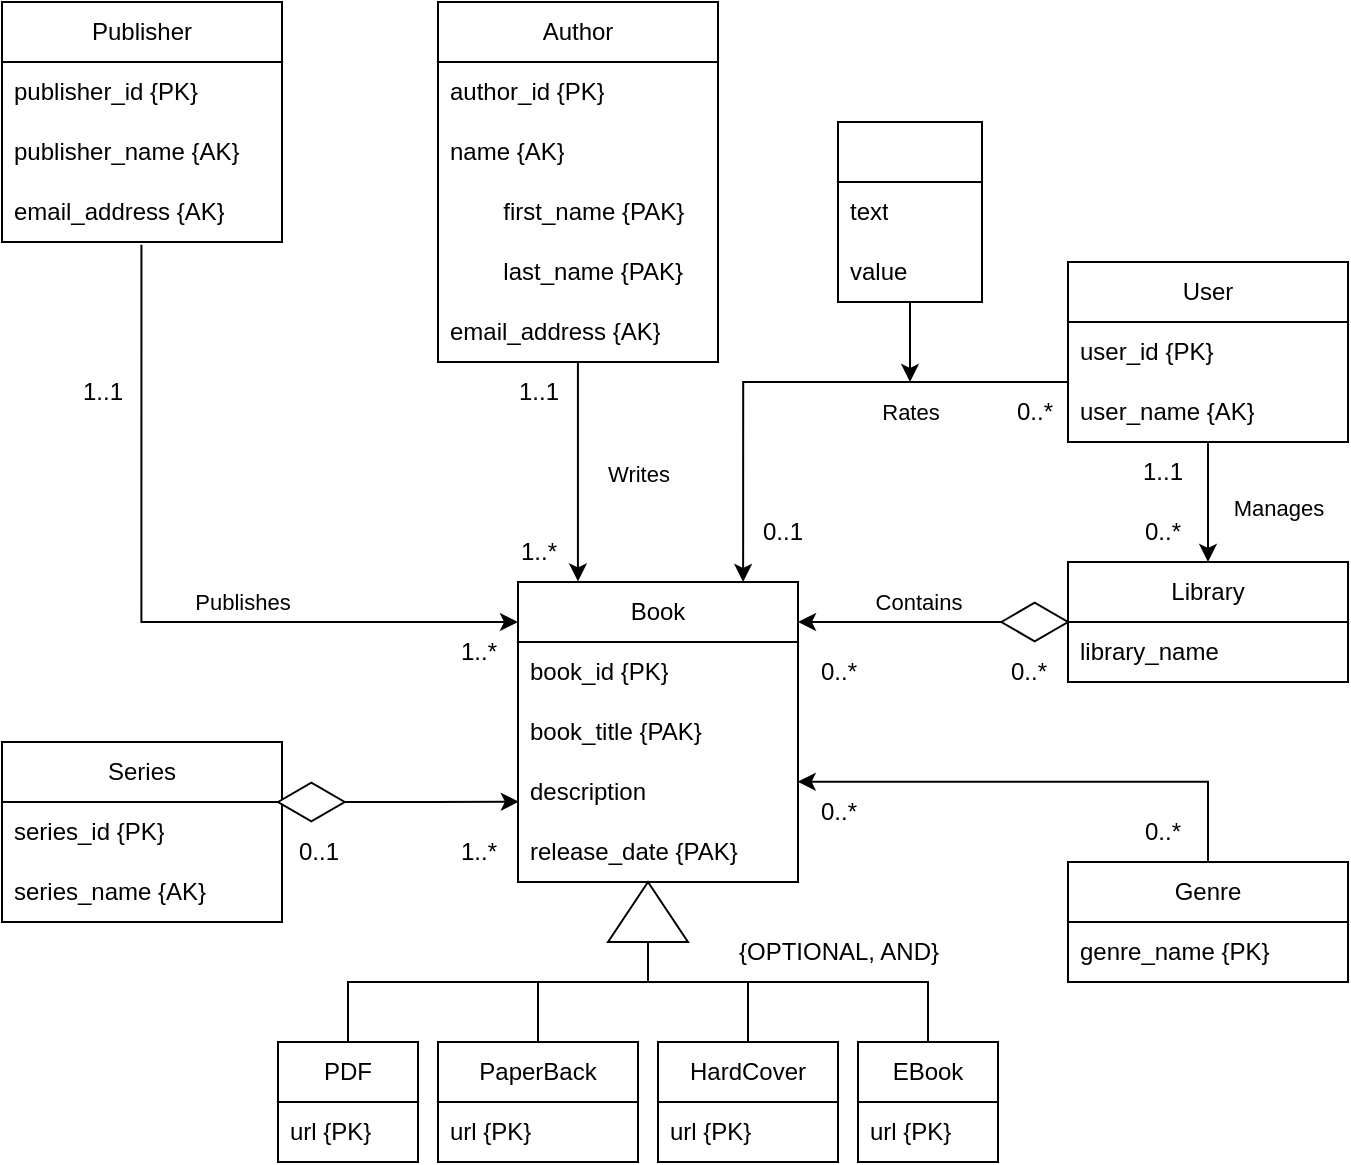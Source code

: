 <mxfile version="24.7.17">
  <diagram name="Page-1" id="opDDv9DNqInuCAKxjelx">
    <mxGraphModel dx="1728" dy="1004" grid="1" gridSize="10" guides="1" tooltips="1" connect="1" arrows="1" fold="1" page="1" pageScale="1" pageWidth="850" pageHeight="1100" math="0" shadow="0">
      <root>
        <mxCell id="0" />
        <mxCell id="1" parent="0" />
        <mxCell id="0ifpU9-hPzFAyu_cQy-y-29" style="edgeStyle=orthogonalEdgeStyle;rounded=0;orthogonalLoop=1;jettySize=auto;html=1;entryX=0.5;entryY=0;entryDx=0;entryDy=0;" edge="1" parent="1" source="0ifpU9-hPzFAyu_cQy-y-1" target="0ifpU9-hPzFAyu_cQy-y-8">
          <mxGeometry relative="1" as="geometry" />
        </mxCell>
        <mxCell id="0ifpU9-hPzFAyu_cQy-y-30" value="Manages" style="edgeLabel;html=1;align=center;verticalAlign=middle;resizable=0;points=[];" vertex="1" connectable="0" parent="0ifpU9-hPzFAyu_cQy-y-29">
          <mxGeometry x="-0.186" y="1" relative="1" as="geometry">
            <mxPoint x="34" y="8" as="offset" />
          </mxGeometry>
        </mxCell>
        <mxCell id="0ifpU9-hPzFAyu_cQy-y-1" value="User" style="swimlane;fontStyle=0;childLayout=stackLayout;horizontal=1;startSize=30;horizontalStack=0;resizeParent=1;resizeParentMax=0;resizeLast=0;collapsible=1;marginBottom=0;whiteSpace=wrap;html=1;" vertex="1" parent="1">
          <mxGeometry x="613" y="330" width="140" height="90" as="geometry" />
        </mxCell>
        <mxCell id="0ifpU9-hPzFAyu_cQy-y-2" value="user_id {PK}" style="text;strokeColor=none;fillColor=none;align=left;verticalAlign=middle;spacingLeft=4;spacingRight=4;overflow=hidden;points=[[0,0.5],[1,0.5]];portConstraint=eastwest;rotatable=0;whiteSpace=wrap;html=1;" vertex="1" parent="0ifpU9-hPzFAyu_cQy-y-1">
          <mxGeometry y="30" width="140" height="30" as="geometry" />
        </mxCell>
        <mxCell id="0ifpU9-hPzFAyu_cQy-y-7" value="user_name {AK}" style="text;strokeColor=none;fillColor=none;align=left;verticalAlign=middle;spacingLeft=4;spacingRight=4;overflow=hidden;points=[[0,0.5],[1,0.5]];portConstraint=eastwest;rotatable=0;whiteSpace=wrap;html=1;" vertex="1" parent="0ifpU9-hPzFAyu_cQy-y-1">
          <mxGeometry y="60" width="140" height="30" as="geometry" />
        </mxCell>
        <mxCell id="0ifpU9-hPzFAyu_cQy-y-8" value="Library" style="swimlane;fontStyle=0;childLayout=stackLayout;horizontal=1;startSize=30;horizontalStack=0;resizeParent=1;resizeParentMax=0;resizeLast=0;collapsible=1;marginBottom=0;whiteSpace=wrap;html=1;" vertex="1" parent="1">
          <mxGeometry x="613" y="480" width="140" height="60" as="geometry" />
        </mxCell>
        <mxCell id="0ifpU9-hPzFAyu_cQy-y-9" value="library_name&amp;nbsp;" style="text;strokeColor=none;fillColor=none;align=left;verticalAlign=middle;spacingLeft=4;spacingRight=4;overflow=hidden;points=[[0,0.5],[1,0.5]];portConstraint=eastwest;rotatable=0;whiteSpace=wrap;html=1;" vertex="1" parent="0ifpU9-hPzFAyu_cQy-y-8">
          <mxGeometry y="30" width="140" height="30" as="geometry" />
        </mxCell>
        <mxCell id="0ifpU9-hPzFAyu_cQy-y-11" value="Book" style="swimlane;fontStyle=0;childLayout=stackLayout;horizontal=1;startSize=30;horizontalStack=0;resizeParent=1;resizeParentMax=0;resizeLast=0;collapsible=1;marginBottom=0;whiteSpace=wrap;html=1;" vertex="1" parent="1">
          <mxGeometry x="338" y="490" width="140" height="150" as="geometry" />
        </mxCell>
        <mxCell id="0ifpU9-hPzFAyu_cQy-y-12" value="&lt;span style=&quot;text-align: center; text-wrap: nowrap;&quot;&gt;book_id {PK}&lt;/span&gt;" style="text;strokeColor=none;fillColor=none;align=left;verticalAlign=middle;spacingLeft=4;spacingRight=4;overflow=hidden;points=[[0,0.5],[1,0.5]];portConstraint=eastwest;rotatable=0;whiteSpace=wrap;html=1;" vertex="1" parent="0ifpU9-hPzFAyu_cQy-y-11">
          <mxGeometry y="30" width="140" height="30" as="geometry" />
        </mxCell>
        <mxCell id="0ifpU9-hPzFAyu_cQy-y-13" value="book_title {PAK}" style="text;strokeColor=none;fillColor=none;align=left;verticalAlign=middle;spacingLeft=4;spacingRight=4;overflow=hidden;points=[[0,0.5],[1,0.5]];portConstraint=eastwest;rotatable=0;whiteSpace=wrap;html=1;" vertex="1" parent="0ifpU9-hPzFAyu_cQy-y-11">
          <mxGeometry y="60" width="140" height="30" as="geometry" />
        </mxCell>
        <mxCell id="0ifpU9-hPzFAyu_cQy-y-64" value="description" style="text;strokeColor=none;fillColor=none;align=left;verticalAlign=middle;spacingLeft=4;spacingRight=4;overflow=hidden;points=[[0,0.5],[1,0.5]];portConstraint=eastwest;rotatable=0;whiteSpace=wrap;html=1;" vertex="1" parent="0ifpU9-hPzFAyu_cQy-y-11">
          <mxGeometry y="90" width="140" height="30" as="geometry" />
        </mxCell>
        <mxCell id="0ifpU9-hPzFAyu_cQy-y-78" value="release_date {PAK}" style="text;strokeColor=none;fillColor=none;align=left;verticalAlign=middle;spacingLeft=4;spacingRight=4;overflow=hidden;points=[[0,0.5],[1,0.5]];portConstraint=eastwest;rotatable=0;whiteSpace=wrap;html=1;" vertex="1" parent="0ifpU9-hPzFAyu_cQy-y-11">
          <mxGeometry y="120" width="140" height="30" as="geometry" />
        </mxCell>
        <mxCell id="0ifpU9-hPzFAyu_cQy-y-18" value="PDF" style="swimlane;fontStyle=0;childLayout=stackLayout;horizontal=1;startSize=30;horizontalStack=0;resizeParent=1;resizeParentMax=0;resizeLast=0;collapsible=1;marginBottom=0;whiteSpace=wrap;html=1;" vertex="1" parent="1">
          <mxGeometry x="218" y="720" width="70" height="60" as="geometry" />
        </mxCell>
        <mxCell id="0ifpU9-hPzFAyu_cQy-y-19" value="&lt;span style=&quot;text-align: center; text-wrap: nowrap;&quot;&gt;url {PK}&lt;/span&gt;" style="text;strokeColor=none;fillColor=none;align=left;verticalAlign=middle;spacingLeft=4;spacingRight=4;overflow=hidden;points=[[0,0.5],[1,0.5]];portConstraint=eastwest;rotatable=0;whiteSpace=wrap;html=1;" vertex="1" parent="0ifpU9-hPzFAyu_cQy-y-18">
          <mxGeometry y="30" width="70" height="30" as="geometry" />
        </mxCell>
        <mxCell id="0ifpU9-hPzFAyu_cQy-y-55" style="edgeStyle=orthogonalEdgeStyle;rounded=0;orthogonalLoop=1;jettySize=auto;html=1;" edge="1" parent="1" source="0ifpU9-hPzFAyu_cQy-y-28">
          <mxGeometry relative="1" as="geometry">
            <mxPoint x="478" y="510" as="targetPoint" />
            <Array as="points">
              <mxPoint x="478" y="510" />
            </Array>
          </mxGeometry>
        </mxCell>
        <mxCell id="0ifpU9-hPzFAyu_cQy-y-56" value="Contains" style="edgeLabel;html=1;align=center;verticalAlign=middle;resizable=0;points=[];" vertex="1" connectable="0" parent="0ifpU9-hPzFAyu_cQy-y-55">
          <mxGeometry x="-0.493" relative="1" as="geometry">
            <mxPoint x="-16" y="-10" as="offset" />
          </mxGeometry>
        </mxCell>
        <mxCell id="0ifpU9-hPzFAyu_cQy-y-28" value="" style="html=1;whiteSpace=wrap;aspect=fixed;shape=isoRectangle;" vertex="1" parent="1">
          <mxGeometry x="579.66" y="500" width="33.34" height="20" as="geometry" />
        </mxCell>
        <mxCell id="0ifpU9-hPzFAyu_cQy-y-31" value="Author" style="swimlane;fontStyle=0;childLayout=stackLayout;horizontal=1;startSize=30;horizontalStack=0;resizeParent=1;resizeParentMax=0;resizeLast=0;collapsible=1;marginBottom=0;whiteSpace=wrap;html=1;" vertex="1" parent="1">
          <mxGeometry x="298" y="200" width="140" height="180" as="geometry" />
        </mxCell>
        <mxCell id="0ifpU9-hPzFAyu_cQy-y-32" value="&lt;span style=&quot;text-align: center; text-wrap: nowrap;&quot;&gt;author_id {PK}&lt;/span&gt;" style="text;strokeColor=none;fillColor=none;align=left;verticalAlign=middle;spacingLeft=4;spacingRight=4;overflow=hidden;points=[[0,0.5],[1,0.5]];portConstraint=eastwest;rotatable=0;whiteSpace=wrap;html=1;" vertex="1" parent="0ifpU9-hPzFAyu_cQy-y-31">
          <mxGeometry y="30" width="140" height="30" as="geometry" />
        </mxCell>
        <mxCell id="0ifpU9-hPzFAyu_cQy-y-33" value="name {AK}" style="text;strokeColor=none;fillColor=none;align=left;verticalAlign=middle;spacingLeft=4;spacingRight=4;overflow=hidden;points=[[0,0.5],[1,0.5]];portConstraint=eastwest;rotatable=0;whiteSpace=wrap;html=1;" vertex="1" parent="0ifpU9-hPzFAyu_cQy-y-31">
          <mxGeometry y="60" width="140" height="30" as="geometry" />
        </mxCell>
        <mxCell id="0ifpU9-hPzFAyu_cQy-y-37" value="&lt;span style=&quot;white-space: pre;&quot;&gt;&#x9;&lt;/span&gt;first_name {PAK}" style="text;strokeColor=none;fillColor=none;align=left;verticalAlign=middle;spacingLeft=4;spacingRight=4;overflow=hidden;points=[[0,0.5],[1,0.5]];portConstraint=eastwest;rotatable=0;whiteSpace=wrap;html=1;" vertex="1" parent="0ifpU9-hPzFAyu_cQy-y-31">
          <mxGeometry y="90" width="140" height="30" as="geometry" />
        </mxCell>
        <mxCell id="0ifpU9-hPzFAyu_cQy-y-38" value="&lt;span style=&quot;white-space: pre;&quot;&gt;&#x9;&lt;/span&gt;last_name {PAK}" style="text;strokeColor=none;fillColor=none;align=left;verticalAlign=middle;spacingLeft=4;spacingRight=4;overflow=hidden;points=[[0,0.5],[1,0.5]];portConstraint=eastwest;rotatable=0;whiteSpace=wrap;html=1;" vertex="1" parent="0ifpU9-hPzFAyu_cQy-y-31">
          <mxGeometry y="120" width="140" height="30" as="geometry" />
        </mxCell>
        <mxCell id="0ifpU9-hPzFAyu_cQy-y-36" value="email_address {AK}" style="text;strokeColor=none;fillColor=none;align=left;verticalAlign=middle;spacingLeft=4;spacingRight=4;overflow=hidden;points=[[0,0.5],[1,0.5]];portConstraint=eastwest;rotatable=0;whiteSpace=wrap;html=1;" vertex="1" parent="0ifpU9-hPzFAyu_cQy-y-31">
          <mxGeometry y="150" width="140" height="30" as="geometry" />
        </mxCell>
        <mxCell id="0ifpU9-hPzFAyu_cQy-y-43" style="edgeStyle=orthogonalEdgeStyle;rounded=0;orthogonalLoop=1;jettySize=auto;html=1;entryX=0.214;entryY=-0.002;entryDx=0;entryDy=0;entryPerimeter=0;" edge="1" parent="1" source="0ifpU9-hPzFAyu_cQy-y-31" target="0ifpU9-hPzFAyu_cQy-y-11">
          <mxGeometry relative="1" as="geometry" />
        </mxCell>
        <mxCell id="0ifpU9-hPzFAyu_cQy-y-44" value="Writes" style="edgeLabel;html=1;align=center;verticalAlign=middle;resizable=0;points=[];" vertex="1" connectable="0" parent="0ifpU9-hPzFAyu_cQy-y-43">
          <mxGeometry x="0.077" y="3" relative="1" as="geometry">
            <mxPoint x="27" y="-3" as="offset" />
          </mxGeometry>
        </mxCell>
        <mxCell id="0ifpU9-hPzFAyu_cQy-y-47" style="edgeStyle=orthogonalEdgeStyle;rounded=0;orthogonalLoop=1;jettySize=auto;html=1;entryX=0.5;entryY=0;entryDx=0;entryDy=0;endArrow=none;endFill=0;" edge="1" parent="1" source="0ifpU9-hPzFAyu_cQy-y-45" target="0ifpU9-hPzFAyu_cQy-y-18">
          <mxGeometry relative="1" as="geometry">
            <Array as="points">
              <mxPoint x="403" y="690" />
              <mxPoint x="253" y="690" />
            </Array>
          </mxGeometry>
        </mxCell>
        <mxCell id="0ifpU9-hPzFAyu_cQy-y-45" value="" style="triangle;whiteSpace=wrap;html=1;direction=north;" vertex="1" parent="1">
          <mxGeometry x="383" y="640" width="40" height="30" as="geometry" />
        </mxCell>
        <mxCell id="0ifpU9-hPzFAyu_cQy-y-48" value="{OPTIONAL, AND}" style="text;html=1;align=center;verticalAlign=middle;resizable=0;points=[];autosize=1;strokeColor=none;fillColor=none;" vertex="1" parent="1">
          <mxGeometry x="438" y="660" width="120" height="30" as="geometry" />
        </mxCell>
        <mxCell id="0ifpU9-hPzFAyu_cQy-y-49" style="edgeStyle=orthogonalEdgeStyle;rounded=0;orthogonalLoop=1;jettySize=auto;html=1;entryX=0.804;entryY=0;entryDx=0;entryDy=0;entryPerimeter=0;" edge="1" parent="1" source="0ifpU9-hPzFAyu_cQy-y-1" target="0ifpU9-hPzFAyu_cQy-y-11">
          <mxGeometry relative="1" as="geometry">
            <Array as="points">
              <mxPoint x="451" y="390" />
            </Array>
          </mxGeometry>
        </mxCell>
        <mxCell id="0ifpU9-hPzFAyu_cQy-y-50" value="Rates" style="edgeLabel;html=1;align=center;verticalAlign=middle;resizable=0;points=[];" vertex="1" connectable="0" parent="0ifpU9-hPzFAyu_cQy-y-49">
          <mxGeometry x="-0.57" y="1" relative="1" as="geometry">
            <mxPoint x="-23" y="14" as="offset" />
          </mxGeometry>
        </mxCell>
        <mxCell id="0ifpU9-hPzFAyu_cQy-y-51" value="Genre" style="swimlane;fontStyle=0;childLayout=stackLayout;horizontal=1;startSize=30;horizontalStack=0;resizeParent=1;resizeParentMax=0;resizeLast=0;collapsible=1;marginBottom=0;whiteSpace=wrap;html=1;" vertex="1" parent="1">
          <mxGeometry x="613" y="630" width="140" height="60" as="geometry" />
        </mxCell>
        <mxCell id="0ifpU9-hPzFAyu_cQy-y-52" value="genre_name {PK}" style="text;strokeColor=none;fillColor=none;align=left;verticalAlign=middle;spacingLeft=4;spacingRight=4;overflow=hidden;points=[[0,0.5],[1,0.5]];portConstraint=eastwest;rotatable=0;whiteSpace=wrap;html=1;" vertex="1" parent="0ifpU9-hPzFAyu_cQy-y-51">
          <mxGeometry y="30" width="140" height="30" as="geometry" />
        </mxCell>
        <mxCell id="0ifpU9-hPzFAyu_cQy-y-57" value="Series" style="swimlane;fontStyle=0;childLayout=stackLayout;horizontal=1;startSize=30;horizontalStack=0;resizeParent=1;resizeParentMax=0;resizeLast=0;collapsible=1;marginBottom=0;whiteSpace=wrap;html=1;" vertex="1" parent="1">
          <mxGeometry x="80" y="570" width="140" height="90" as="geometry" />
        </mxCell>
        <mxCell id="0ifpU9-hPzFAyu_cQy-y-58" value="&lt;span style=&quot;text-align: center; text-wrap: nowrap;&quot;&gt;series_id {PK}&lt;/span&gt;" style="text;strokeColor=none;fillColor=none;align=left;verticalAlign=middle;spacingLeft=4;spacingRight=4;overflow=hidden;points=[[0,0.5],[1,0.5]];portConstraint=eastwest;rotatable=0;whiteSpace=wrap;html=1;" vertex="1" parent="0ifpU9-hPzFAyu_cQy-y-57">
          <mxGeometry y="30" width="140" height="30" as="geometry" />
        </mxCell>
        <mxCell id="0ifpU9-hPzFAyu_cQy-y-59" value="series_name {AK}" style="text;strokeColor=none;fillColor=none;align=left;verticalAlign=middle;spacingLeft=4;spacingRight=4;overflow=hidden;points=[[0,0.5],[1,0.5]];portConstraint=eastwest;rotatable=0;whiteSpace=wrap;html=1;" vertex="1" parent="0ifpU9-hPzFAyu_cQy-y-57">
          <mxGeometry y="60" width="140" height="30" as="geometry" />
        </mxCell>
        <mxCell id="0ifpU9-hPzFAyu_cQy-y-76" style="edgeStyle=orthogonalEdgeStyle;rounded=0;orthogonalLoop=1;jettySize=auto;html=1;entryX=0;entryY=0.5;entryDx=0;entryDy=0;endArrow=none;endFill=0;" edge="1" parent="1" source="0ifpU9-hPzFAyu_cQy-y-67" target="0ifpU9-hPzFAyu_cQy-y-45">
          <mxGeometry relative="1" as="geometry">
            <Array as="points">
              <mxPoint x="348" y="690" />
              <mxPoint x="403" y="690" />
            </Array>
          </mxGeometry>
        </mxCell>
        <mxCell id="0ifpU9-hPzFAyu_cQy-y-67" value="PaperBack" style="swimlane;fontStyle=0;childLayout=stackLayout;horizontal=1;startSize=30;horizontalStack=0;resizeParent=1;resizeParentMax=0;resizeLast=0;collapsible=1;marginBottom=0;whiteSpace=wrap;html=1;" vertex="1" parent="1">
          <mxGeometry x="298" y="720" width="100" height="60" as="geometry" />
        </mxCell>
        <mxCell id="0ifpU9-hPzFAyu_cQy-y-68" value="&lt;span style=&quot;text-align: center; text-wrap: nowrap;&quot;&gt;url {PK}&lt;/span&gt;" style="text;strokeColor=none;fillColor=none;align=left;verticalAlign=middle;spacingLeft=4;spacingRight=4;overflow=hidden;points=[[0,0.5],[1,0.5]];portConstraint=eastwest;rotatable=0;whiteSpace=wrap;html=1;" vertex="1" parent="0ifpU9-hPzFAyu_cQy-y-67">
          <mxGeometry y="30" width="100" height="30" as="geometry" />
        </mxCell>
        <mxCell id="0ifpU9-hPzFAyu_cQy-y-74" style="edgeStyle=orthogonalEdgeStyle;rounded=0;orthogonalLoop=1;jettySize=auto;html=1;entryX=0;entryY=0.5;entryDx=0;entryDy=0;endArrow=none;endFill=0;" edge="1" parent="1" source="0ifpU9-hPzFAyu_cQy-y-69" target="0ifpU9-hPzFAyu_cQy-y-45">
          <mxGeometry relative="1" as="geometry">
            <Array as="points">
              <mxPoint x="453" y="690" />
              <mxPoint x="403" y="690" />
            </Array>
          </mxGeometry>
        </mxCell>
        <mxCell id="0ifpU9-hPzFAyu_cQy-y-69" value="HardCover" style="swimlane;fontStyle=0;childLayout=stackLayout;horizontal=1;startSize=30;horizontalStack=0;resizeParent=1;resizeParentMax=0;resizeLast=0;collapsible=1;marginBottom=0;whiteSpace=wrap;html=1;" vertex="1" parent="1">
          <mxGeometry x="408" y="720" width="90" height="60" as="geometry" />
        </mxCell>
        <mxCell id="0ifpU9-hPzFAyu_cQy-y-70" value="&lt;span style=&quot;text-align: center; text-wrap: nowrap;&quot;&gt;url {PK}&lt;/span&gt;" style="text;strokeColor=none;fillColor=none;align=left;verticalAlign=middle;spacingLeft=4;spacingRight=4;overflow=hidden;points=[[0,0.5],[1,0.5]];portConstraint=eastwest;rotatable=0;whiteSpace=wrap;html=1;" vertex="1" parent="0ifpU9-hPzFAyu_cQy-y-69">
          <mxGeometry y="30" width="90" height="30" as="geometry" />
        </mxCell>
        <mxCell id="0ifpU9-hPzFAyu_cQy-y-75" style="edgeStyle=orthogonalEdgeStyle;rounded=0;orthogonalLoop=1;jettySize=auto;html=1;entryX=0;entryY=0.5;entryDx=0;entryDy=0;endArrow=none;endFill=0;" edge="1" parent="1" source="0ifpU9-hPzFAyu_cQy-y-71" target="0ifpU9-hPzFAyu_cQy-y-45">
          <mxGeometry relative="1" as="geometry">
            <Array as="points">
              <mxPoint x="543" y="690" />
              <mxPoint x="403" y="690" />
            </Array>
          </mxGeometry>
        </mxCell>
        <mxCell id="0ifpU9-hPzFAyu_cQy-y-71" value="EBook" style="swimlane;fontStyle=0;childLayout=stackLayout;horizontal=1;startSize=30;horizontalStack=0;resizeParent=1;resizeParentMax=0;resizeLast=0;collapsible=1;marginBottom=0;whiteSpace=wrap;html=1;" vertex="1" parent="1">
          <mxGeometry x="508" y="720" width="70" height="60" as="geometry" />
        </mxCell>
        <mxCell id="0ifpU9-hPzFAyu_cQy-y-72" value="&lt;span style=&quot;text-align: center; text-wrap: nowrap;&quot;&gt;url {PK}&lt;/span&gt;" style="text;strokeColor=none;fillColor=none;align=left;verticalAlign=middle;spacingLeft=4;spacingRight=4;overflow=hidden;points=[[0,0.5],[1,0.5]];portConstraint=eastwest;rotatable=0;whiteSpace=wrap;html=1;" vertex="1" parent="0ifpU9-hPzFAyu_cQy-y-71">
          <mxGeometry y="30" width="70" height="30" as="geometry" />
        </mxCell>
        <mxCell id="0ifpU9-hPzFAyu_cQy-y-77" value="" style="html=1;whiteSpace=wrap;aspect=fixed;shape=isoRectangle;" vertex="1" parent="1">
          <mxGeometry x="218.0" y="590" width="33.34" height="20" as="geometry" />
        </mxCell>
        <mxCell id="0ifpU9-hPzFAyu_cQy-y-85" style="edgeStyle=orthogonalEdgeStyle;rounded=0;orthogonalLoop=1;jettySize=auto;html=1;" edge="1" parent="1" source="0ifpU9-hPzFAyu_cQy-y-81">
          <mxGeometry relative="1" as="geometry">
            <mxPoint x="534" y="390" as="targetPoint" />
          </mxGeometry>
        </mxCell>
        <mxCell id="0ifpU9-hPzFAyu_cQy-y-81" value="" style="swimlane;fontStyle=0;childLayout=stackLayout;horizontal=1;startSize=30;horizontalStack=0;resizeParent=1;resizeParentMax=0;resizeLast=0;collapsible=1;marginBottom=0;whiteSpace=wrap;html=1;" vertex="1" parent="1">
          <mxGeometry x="498" y="260" width="72" height="90" as="geometry" />
        </mxCell>
        <mxCell id="0ifpU9-hPzFAyu_cQy-y-82" value="text" style="text;strokeColor=none;fillColor=none;align=left;verticalAlign=middle;spacingLeft=4;spacingRight=4;overflow=hidden;points=[[0,0.5],[1,0.5]];portConstraint=eastwest;rotatable=0;whiteSpace=wrap;html=1;" vertex="1" parent="0ifpU9-hPzFAyu_cQy-y-81">
          <mxGeometry y="30" width="72" height="30" as="geometry" />
        </mxCell>
        <mxCell id="0ifpU9-hPzFAyu_cQy-y-83" value="value" style="text;strokeColor=none;fillColor=none;align=left;verticalAlign=middle;spacingLeft=4;spacingRight=4;overflow=hidden;points=[[0,0.5],[1,0.5]];portConstraint=eastwest;rotatable=0;whiteSpace=wrap;html=1;" vertex="1" parent="0ifpU9-hPzFAyu_cQy-y-81">
          <mxGeometry y="60" width="72" height="30" as="geometry" />
        </mxCell>
        <mxCell id="0ifpU9-hPzFAyu_cQy-y-94" style="edgeStyle=orthogonalEdgeStyle;rounded=0;orthogonalLoop=1;jettySize=auto;html=1;exitX=0.498;exitY=1.044;exitDx=0;exitDy=0;exitPerimeter=0;" edge="1" parent="1" source="0ifpU9-hPzFAyu_cQy-y-93">
          <mxGeometry relative="1" as="geometry">
            <mxPoint x="150" y="400" as="sourcePoint" />
            <mxPoint x="338" y="510" as="targetPoint" />
            <Array as="points">
              <mxPoint x="150" y="510" />
            </Array>
          </mxGeometry>
        </mxCell>
        <mxCell id="0ifpU9-hPzFAyu_cQy-y-96" value="Publishes" style="edgeLabel;html=1;align=center;verticalAlign=middle;resizable=0;points=[];" vertex="1" connectable="0" parent="0ifpU9-hPzFAyu_cQy-y-94">
          <mxGeometry x="0.244" y="1" relative="1" as="geometry">
            <mxPoint x="4" y="-9" as="offset" />
          </mxGeometry>
        </mxCell>
        <mxCell id="0ifpU9-hPzFAyu_cQy-y-88" value="Publisher" style="swimlane;fontStyle=0;childLayout=stackLayout;horizontal=1;startSize=30;horizontalStack=0;resizeParent=1;resizeParentMax=0;resizeLast=0;collapsible=1;marginBottom=0;whiteSpace=wrap;html=1;" vertex="1" parent="1">
          <mxGeometry x="80" y="200" width="140" height="120" as="geometry" />
        </mxCell>
        <mxCell id="0ifpU9-hPzFAyu_cQy-y-89" value="&lt;span style=&quot;text-align: center; text-wrap: nowrap;&quot;&gt;publisher_id {PK}&lt;/span&gt;" style="text;strokeColor=none;fillColor=none;align=left;verticalAlign=middle;spacingLeft=4;spacingRight=4;overflow=hidden;points=[[0,0.5],[1,0.5]];portConstraint=eastwest;rotatable=0;whiteSpace=wrap;html=1;" vertex="1" parent="0ifpU9-hPzFAyu_cQy-y-88">
          <mxGeometry y="30" width="140" height="30" as="geometry" />
        </mxCell>
        <mxCell id="0ifpU9-hPzFAyu_cQy-y-90" value="publisher_name {AK}" style="text;strokeColor=none;fillColor=none;align=left;verticalAlign=middle;spacingLeft=4;spacingRight=4;overflow=hidden;points=[[0,0.5],[1,0.5]];portConstraint=eastwest;rotatable=0;whiteSpace=wrap;html=1;" vertex="1" parent="0ifpU9-hPzFAyu_cQy-y-88">
          <mxGeometry y="60" width="140" height="30" as="geometry" />
        </mxCell>
        <mxCell id="0ifpU9-hPzFAyu_cQy-y-93" value="email_address {AK}" style="text;strokeColor=none;fillColor=none;align=left;verticalAlign=middle;spacingLeft=4;spacingRight=4;overflow=hidden;points=[[0,0.5],[1,0.5]];portConstraint=eastwest;rotatable=0;whiteSpace=wrap;html=1;" vertex="1" parent="0ifpU9-hPzFAyu_cQy-y-88">
          <mxGeometry y="90" width="140" height="30" as="geometry" />
        </mxCell>
        <mxCell id="0ifpU9-hPzFAyu_cQy-y-98" value="0..*" style="text;html=1;align=center;verticalAlign=middle;resizable=0;points=[];autosize=1;strokeColor=none;fillColor=none;" vertex="1" parent="1">
          <mxGeometry x="576.33" y="390" width="40" height="30" as="geometry" />
        </mxCell>
        <mxCell id="0ifpU9-hPzFAyu_cQy-y-99" value="0..1" style="text;html=1;align=center;verticalAlign=middle;resizable=0;points=[];autosize=1;strokeColor=none;fillColor=none;" vertex="1" parent="1">
          <mxGeometry x="450" y="450" width="40" height="30" as="geometry" />
        </mxCell>
        <mxCell id="0ifpU9-hPzFAyu_cQy-y-100" value="1..1" style="text;html=1;align=center;verticalAlign=middle;resizable=0;points=[];autosize=1;strokeColor=none;fillColor=none;" vertex="1" parent="1">
          <mxGeometry x="640" y="420" width="40" height="30" as="geometry" />
        </mxCell>
        <mxCell id="0ifpU9-hPzFAyu_cQy-y-101" value="0..*" style="text;html=1;align=center;verticalAlign=middle;resizable=0;points=[];autosize=1;strokeColor=none;fillColor=none;" vertex="1" parent="1">
          <mxGeometry x="640" y="450" width="40" height="30" as="geometry" />
        </mxCell>
        <mxCell id="0ifpU9-hPzFAyu_cQy-y-102" value="0..*" style="text;html=1;align=center;verticalAlign=middle;resizable=0;points=[];autosize=1;strokeColor=none;fillColor=none;" vertex="1" parent="1">
          <mxGeometry x="573" y="520" width="40" height="30" as="geometry" />
        </mxCell>
        <mxCell id="0ifpU9-hPzFAyu_cQy-y-103" value="0..*" style="text;html=1;align=center;verticalAlign=middle;resizable=0;points=[];autosize=1;strokeColor=none;fillColor=none;" vertex="1" parent="1">
          <mxGeometry x="478" y="520" width="40" height="30" as="geometry" />
        </mxCell>
        <mxCell id="0ifpU9-hPzFAyu_cQy-y-104" value="1..1" style="text;html=1;align=center;verticalAlign=middle;resizable=0;points=[];autosize=1;strokeColor=none;fillColor=none;" vertex="1" parent="1">
          <mxGeometry x="328" y="380" width="40" height="30" as="geometry" />
        </mxCell>
        <mxCell id="0ifpU9-hPzFAyu_cQy-y-105" value="1..*" style="text;html=1;align=center;verticalAlign=middle;resizable=0;points=[];autosize=1;strokeColor=none;fillColor=none;" vertex="1" parent="1">
          <mxGeometry x="328.0" y="460" width="40" height="30" as="geometry" />
        </mxCell>
        <mxCell id="0ifpU9-hPzFAyu_cQy-y-106" value="0..*" style="text;html=1;align=center;verticalAlign=middle;resizable=0;points=[];autosize=1;strokeColor=none;fillColor=none;" vertex="1" parent="1">
          <mxGeometry x="478" y="590" width="40" height="30" as="geometry" />
        </mxCell>
        <mxCell id="0ifpU9-hPzFAyu_cQy-y-107" value="0..*" style="text;html=1;align=center;verticalAlign=middle;resizable=0;points=[];autosize=1;strokeColor=none;fillColor=none;" vertex="1" parent="1">
          <mxGeometry x="640" y="600" width="40" height="30" as="geometry" />
        </mxCell>
        <mxCell id="0ifpU9-hPzFAyu_cQy-y-108" value="1..1" style="text;html=1;align=center;verticalAlign=middle;resizable=0;points=[];autosize=1;strokeColor=none;fillColor=none;" vertex="1" parent="1">
          <mxGeometry x="110" y="380" width="40" height="30" as="geometry" />
        </mxCell>
        <mxCell id="0ifpU9-hPzFAyu_cQy-y-109" value="1..*" style="text;html=1;align=center;verticalAlign=middle;resizable=0;points=[];autosize=1;strokeColor=none;fillColor=none;" vertex="1" parent="1">
          <mxGeometry x="298.0" y="510" width="40" height="30" as="geometry" />
        </mxCell>
        <mxCell id="0ifpU9-hPzFAyu_cQy-y-110" value="0..1" style="text;html=1;align=center;verticalAlign=middle;resizable=0;points=[];autosize=1;strokeColor=none;fillColor=none;" vertex="1" parent="1">
          <mxGeometry x="218" y="610" width="40" height="30" as="geometry" />
        </mxCell>
        <mxCell id="0ifpU9-hPzFAyu_cQy-y-111" value="1..*" style="text;html=1;align=center;verticalAlign=middle;resizable=0;points=[];autosize=1;strokeColor=none;fillColor=none;" vertex="1" parent="1">
          <mxGeometry x="298.0" y="610" width="40" height="30" as="geometry" />
        </mxCell>
        <mxCell id="0ifpU9-hPzFAyu_cQy-y-115" style="edgeStyle=orthogonalEdgeStyle;rounded=0;orthogonalLoop=1;jettySize=auto;html=1;entryX=0.003;entryY=0.662;entryDx=0;entryDy=0;entryPerimeter=0;" edge="1" parent="1" source="0ifpU9-hPzFAyu_cQy-y-77" target="0ifpU9-hPzFAyu_cQy-y-64">
          <mxGeometry relative="1" as="geometry" />
        </mxCell>
        <mxCell id="0ifpU9-hPzFAyu_cQy-y-116" style="edgeStyle=orthogonalEdgeStyle;rounded=0;orthogonalLoop=1;jettySize=auto;html=1;entryX=0.999;entryY=0.329;entryDx=0;entryDy=0;entryPerimeter=0;" edge="1" parent="1" source="0ifpU9-hPzFAyu_cQy-y-51" target="0ifpU9-hPzFAyu_cQy-y-64">
          <mxGeometry relative="1" as="geometry">
            <mxPoint x="480" y="590" as="targetPoint" />
            <Array as="points">
              <mxPoint x="683" y="590" />
            </Array>
          </mxGeometry>
        </mxCell>
      </root>
    </mxGraphModel>
  </diagram>
</mxfile>

